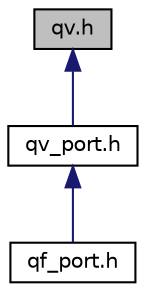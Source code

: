 digraph "qv.h"
{
 // LATEX_PDF_SIZE
  edge [fontname="Helvetica",fontsize="10",labelfontname="Helvetica",labelfontsize="10"];
  node [fontname="Helvetica",fontsize="10",shape=record];
  Node1 [label="qv.h",height=0.2,width=0.4,color="black", fillcolor="grey75", style="filled", fontcolor="black",tooltip="QV/C (cooperative \"Vanilla\" kernel) platform-independent public interface."];
  Node1 -> Node2 [dir="back",color="midnightblue",fontsize="10",style="solid",fontname="Helvetica"];
  Node2 [label="qv_port.h",height=0.2,width=0.4,color="black", fillcolor="white", style="filled",URL="$qv__port_8h.html",tooltip="QV/C port example for a generic C compiler."];
  Node2 -> Node3 [dir="back",color="midnightblue",fontsize="10",style="solid",fontname="Helvetica"];
  Node3 [label="qf_port.h",height=0.2,width=0.4,color="black", fillcolor="white", style="filled",URL="$qv_2qf__port_8h.html",tooltip="QF/C port example for QV, generic C compiler."];
}
